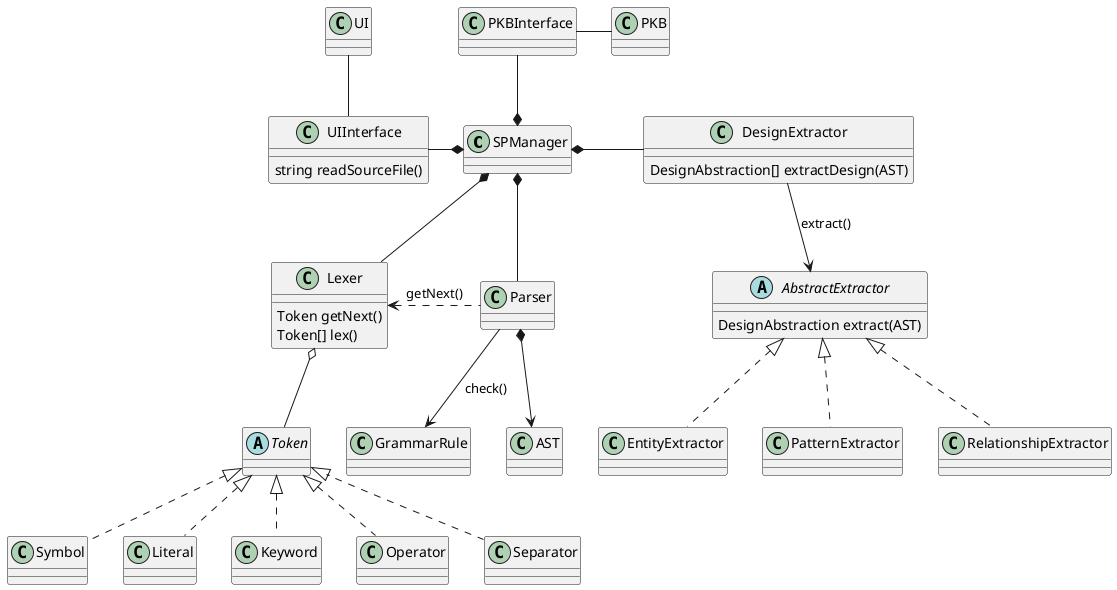 @startuml

class SPManager
class UI
class PKB

class UIInterface {
    string readSourceFile()
}

class Lexer {
    Token getNext()
    Token[] lex()
}

abstract class Token {
}
class Symbol
class Literal
class Keyword
class Operator
class Separator

class Parser
class GrammarRule

class AST

class DesignExtractor {
    DesignAbstraction[] extractDesign(AST)
}
abstract class AbstractExtractor {
    DesignAbstraction extract(AST)
}
class EntityExtractor {
}
class PatternExtractor {
}
class RelationshipExtractor {
}

class PKBInterface

SPManager *-left- UIInterface
SPManager *-up- PKBInterface
SPManager *-down- Lexer
SPManager *-down- Parser
SPManager *-right- DesignExtractor
PKBInterface -right- PKB
UIInterface -up- UI

Token <|.. Symbol
Token <|.. Literal
Token <|.. Keyword
Token <|.. Operator
Token <|.. Separator

Lexer o-- Token
Parser .left.> Lexer: getNext()
Parser -down-> GrammarRule : check()
Parser *-down-> AST

AbstractExtractor <|.. EntityExtractor
AbstractExtractor <|.. PatternExtractor
AbstractExtractor <|.. RelationshipExtractor

DesignExtractor --> AbstractExtractor : extract()

@enduml

